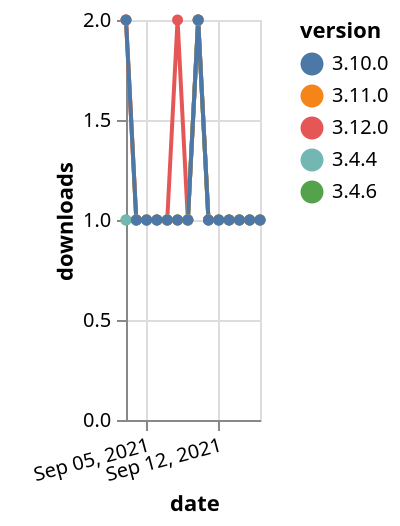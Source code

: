 {"$schema": "https://vega.github.io/schema/vega-lite/v5.json", "description": "A simple bar chart with embedded data.", "data": {"values": [{"date": "2021-09-03", "total": 179, "delta": 2, "version": "3.12.0"}, {"date": "2021-09-04", "total": 180, "delta": 1, "version": "3.12.0"}, {"date": "2021-09-05", "total": 181, "delta": 1, "version": "3.12.0"}, {"date": "2021-09-06", "total": 182, "delta": 1, "version": "3.12.0"}, {"date": "2021-09-07", "total": 183, "delta": 1, "version": "3.12.0"}, {"date": "2021-09-08", "total": 185, "delta": 2, "version": "3.12.0"}, {"date": "2021-09-09", "total": 186, "delta": 1, "version": "3.12.0"}, {"date": "2021-09-10", "total": 188, "delta": 2, "version": "3.12.0"}, {"date": "2021-09-11", "total": 189, "delta": 1, "version": "3.12.0"}, {"date": "2021-09-12", "total": 190, "delta": 1, "version": "3.12.0"}, {"date": "2021-09-13", "total": 191, "delta": 1, "version": "3.12.0"}, {"date": "2021-09-14", "total": 192, "delta": 1, "version": "3.12.0"}, {"date": "2021-09-15", "total": 193, "delta": 1, "version": "3.12.0"}, {"date": "2021-09-16", "total": 194, "delta": 1, "version": "3.12.0"}, {"date": "2021-09-03", "total": 171, "delta": 1, "version": "3.4.6"}, {"date": "2021-09-04", "total": 172, "delta": 1, "version": "3.4.6"}, {"date": "2021-09-05", "total": 173, "delta": 1, "version": "3.4.6"}, {"date": "2021-09-06", "total": 174, "delta": 1, "version": "3.4.6"}, {"date": "2021-09-07", "total": 175, "delta": 1, "version": "3.4.6"}, {"date": "2021-09-08", "total": 176, "delta": 1, "version": "3.4.6"}, {"date": "2021-09-09", "total": 177, "delta": 1, "version": "3.4.6"}, {"date": "2021-09-10", "total": 179, "delta": 2, "version": "3.4.6"}, {"date": "2021-09-11", "total": 180, "delta": 1, "version": "3.4.6"}, {"date": "2021-09-12", "total": 181, "delta": 1, "version": "3.4.6"}, {"date": "2021-09-13", "total": 182, "delta": 1, "version": "3.4.6"}, {"date": "2021-09-14", "total": 183, "delta": 1, "version": "3.4.6"}, {"date": "2021-09-15", "total": 184, "delta": 1, "version": "3.4.6"}, {"date": "2021-09-16", "total": 185, "delta": 1, "version": "3.4.6"}, {"date": "2021-09-03", "total": 213, "delta": 1, "version": "3.4.4"}, {"date": "2021-09-04", "total": 214, "delta": 1, "version": "3.4.4"}, {"date": "2021-09-05", "total": 215, "delta": 1, "version": "3.4.4"}, {"date": "2021-09-06", "total": 216, "delta": 1, "version": "3.4.4"}, {"date": "2021-09-07", "total": 217, "delta": 1, "version": "3.4.4"}, {"date": "2021-09-08", "total": 218, "delta": 1, "version": "3.4.4"}, {"date": "2021-09-09", "total": 219, "delta": 1, "version": "3.4.4"}, {"date": "2021-09-10", "total": 221, "delta": 2, "version": "3.4.4"}, {"date": "2021-09-11", "total": 222, "delta": 1, "version": "3.4.4"}, {"date": "2021-09-12", "total": 223, "delta": 1, "version": "3.4.4"}, {"date": "2021-09-13", "total": 224, "delta": 1, "version": "3.4.4"}, {"date": "2021-09-14", "total": 225, "delta": 1, "version": "3.4.4"}, {"date": "2021-09-15", "total": 226, "delta": 1, "version": "3.4.4"}, {"date": "2021-09-16", "total": 227, "delta": 1, "version": "3.4.4"}, {"date": "2021-09-03", "total": 143, "delta": 2, "version": "3.11.0"}, {"date": "2021-09-04", "total": 144, "delta": 1, "version": "3.11.0"}, {"date": "2021-09-05", "total": 145, "delta": 1, "version": "3.11.0"}, {"date": "2021-09-06", "total": 146, "delta": 1, "version": "3.11.0"}, {"date": "2021-09-07", "total": 147, "delta": 1, "version": "3.11.0"}, {"date": "2021-09-08", "total": 148, "delta": 1, "version": "3.11.0"}, {"date": "2021-09-09", "total": 149, "delta": 1, "version": "3.11.0"}, {"date": "2021-09-10", "total": 151, "delta": 2, "version": "3.11.0"}, {"date": "2021-09-11", "total": 152, "delta": 1, "version": "3.11.0"}, {"date": "2021-09-12", "total": 153, "delta": 1, "version": "3.11.0"}, {"date": "2021-09-13", "total": 154, "delta": 1, "version": "3.11.0"}, {"date": "2021-09-14", "total": 155, "delta": 1, "version": "3.11.0"}, {"date": "2021-09-15", "total": 156, "delta": 1, "version": "3.11.0"}, {"date": "2021-09-16", "total": 157, "delta": 1, "version": "3.11.0"}, {"date": "2021-09-03", "total": 169, "delta": 2, "version": "3.10.0"}, {"date": "2021-09-04", "total": 170, "delta": 1, "version": "3.10.0"}, {"date": "2021-09-05", "total": 171, "delta": 1, "version": "3.10.0"}, {"date": "2021-09-06", "total": 172, "delta": 1, "version": "3.10.0"}, {"date": "2021-09-07", "total": 173, "delta": 1, "version": "3.10.0"}, {"date": "2021-09-08", "total": 174, "delta": 1, "version": "3.10.0"}, {"date": "2021-09-09", "total": 175, "delta": 1, "version": "3.10.0"}, {"date": "2021-09-10", "total": 177, "delta": 2, "version": "3.10.0"}, {"date": "2021-09-11", "total": 178, "delta": 1, "version": "3.10.0"}, {"date": "2021-09-12", "total": 179, "delta": 1, "version": "3.10.0"}, {"date": "2021-09-13", "total": 180, "delta": 1, "version": "3.10.0"}, {"date": "2021-09-14", "total": 181, "delta": 1, "version": "3.10.0"}, {"date": "2021-09-15", "total": 182, "delta": 1, "version": "3.10.0"}, {"date": "2021-09-16", "total": 183, "delta": 1, "version": "3.10.0"}]}, "width": "container", "mark": {"type": "line", "point": {"filled": true}}, "encoding": {"x": {"field": "date", "type": "temporal", "timeUnit": "yearmonthdate", "title": "date", "axis": {"labelAngle": -15}}, "y": {"field": "delta", "type": "quantitative", "title": "downloads"}, "color": {"field": "version", "type": "nominal"}, "tooltip": {"field": "delta"}}}